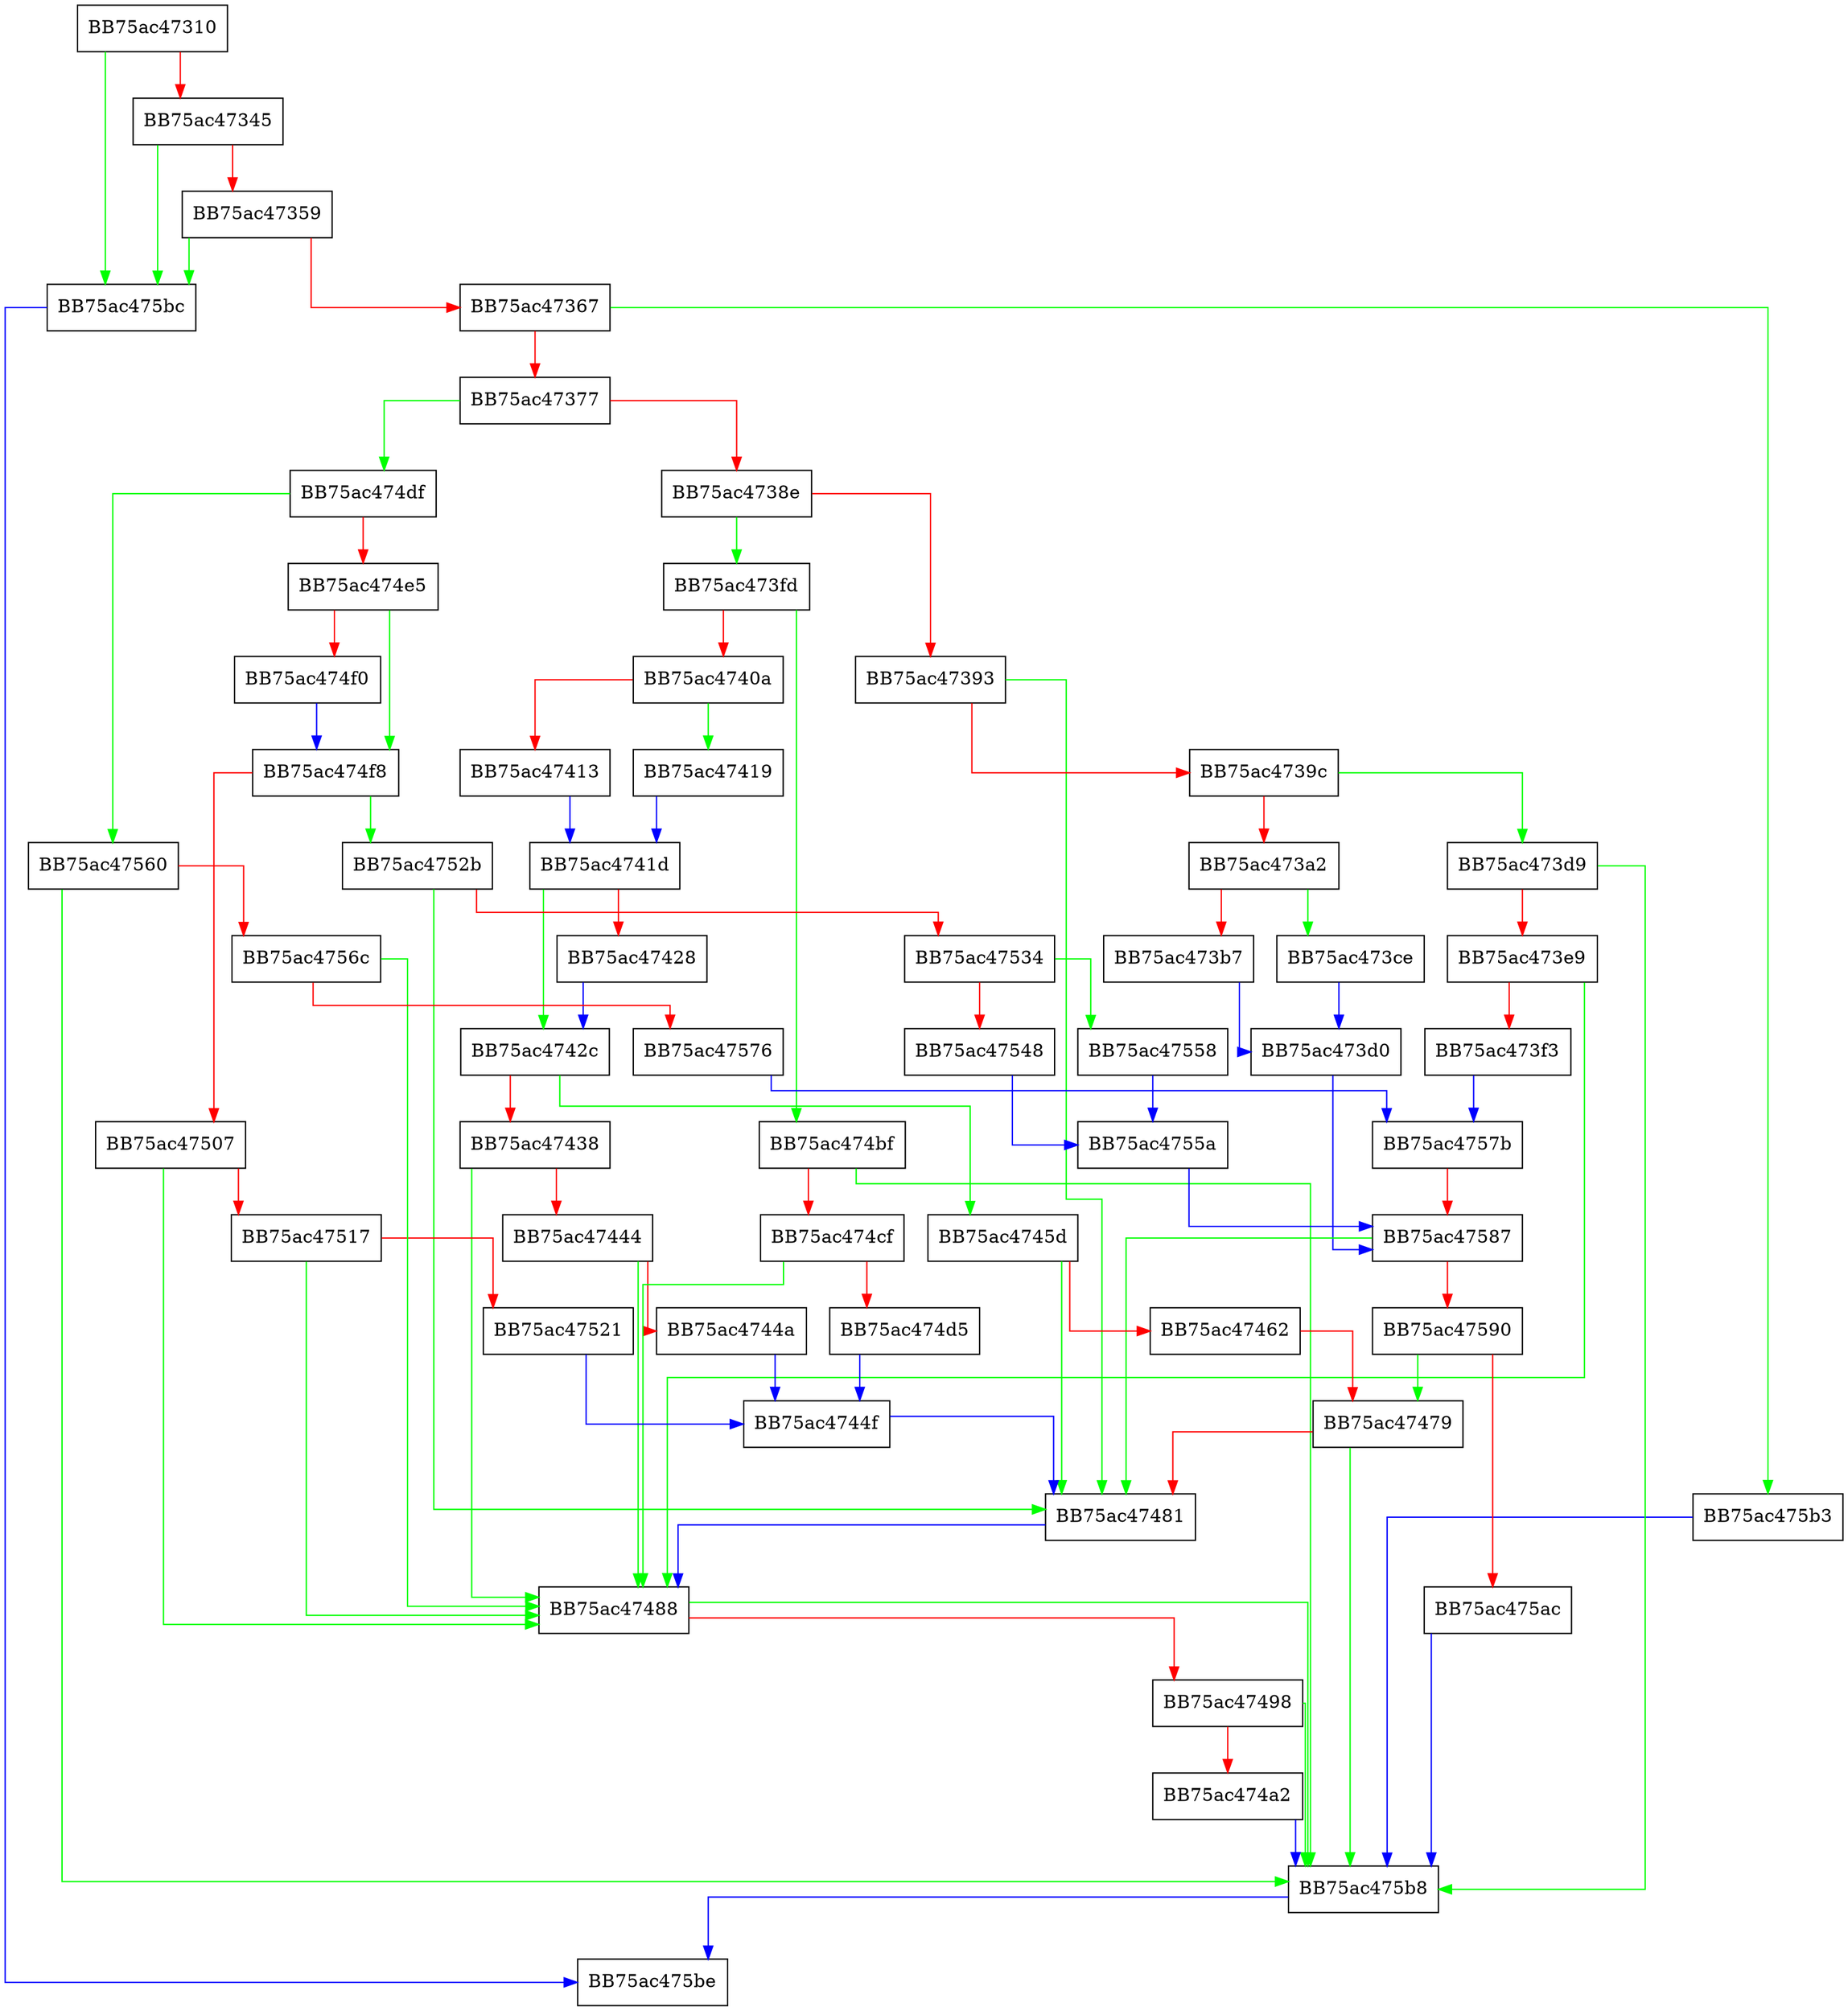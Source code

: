 digraph ReadChild {
  node [shape="box"];
  graph [splines=ortho];
  BB75ac47310 -> BB75ac475bc [color="green"];
  BB75ac47310 -> BB75ac47345 [color="red"];
  BB75ac47345 -> BB75ac475bc [color="green"];
  BB75ac47345 -> BB75ac47359 [color="red"];
  BB75ac47359 -> BB75ac475bc [color="green"];
  BB75ac47359 -> BB75ac47367 [color="red"];
  BB75ac47367 -> BB75ac475b3 [color="green"];
  BB75ac47367 -> BB75ac47377 [color="red"];
  BB75ac47377 -> BB75ac474df [color="green"];
  BB75ac47377 -> BB75ac4738e [color="red"];
  BB75ac4738e -> BB75ac473fd [color="green"];
  BB75ac4738e -> BB75ac47393 [color="red"];
  BB75ac47393 -> BB75ac47481 [color="green"];
  BB75ac47393 -> BB75ac4739c [color="red"];
  BB75ac4739c -> BB75ac473d9 [color="green"];
  BB75ac4739c -> BB75ac473a2 [color="red"];
  BB75ac473a2 -> BB75ac473ce [color="green"];
  BB75ac473a2 -> BB75ac473b7 [color="red"];
  BB75ac473b7 -> BB75ac473d0 [color="blue"];
  BB75ac473ce -> BB75ac473d0 [color="blue"];
  BB75ac473d0 -> BB75ac47587 [color="blue"];
  BB75ac473d9 -> BB75ac475b8 [color="green"];
  BB75ac473d9 -> BB75ac473e9 [color="red"];
  BB75ac473e9 -> BB75ac47488 [color="green"];
  BB75ac473e9 -> BB75ac473f3 [color="red"];
  BB75ac473f3 -> BB75ac4757b [color="blue"];
  BB75ac473fd -> BB75ac474bf [color="green"];
  BB75ac473fd -> BB75ac4740a [color="red"];
  BB75ac4740a -> BB75ac47419 [color="green"];
  BB75ac4740a -> BB75ac47413 [color="red"];
  BB75ac47413 -> BB75ac4741d [color="blue"];
  BB75ac47419 -> BB75ac4741d [color="blue"];
  BB75ac4741d -> BB75ac4742c [color="green"];
  BB75ac4741d -> BB75ac47428 [color="red"];
  BB75ac47428 -> BB75ac4742c [color="blue"];
  BB75ac4742c -> BB75ac4745d [color="green"];
  BB75ac4742c -> BB75ac47438 [color="red"];
  BB75ac47438 -> BB75ac47488 [color="green"];
  BB75ac47438 -> BB75ac47444 [color="red"];
  BB75ac47444 -> BB75ac47488 [color="green"];
  BB75ac47444 -> BB75ac4744a [color="red"];
  BB75ac4744a -> BB75ac4744f [color="blue"];
  BB75ac4744f -> BB75ac47481 [color="blue"];
  BB75ac4745d -> BB75ac47481 [color="green"];
  BB75ac4745d -> BB75ac47462 [color="red"];
  BB75ac47462 -> BB75ac47479 [color="red"];
  BB75ac47479 -> BB75ac475b8 [color="green"];
  BB75ac47479 -> BB75ac47481 [color="red"];
  BB75ac47481 -> BB75ac47488 [color="blue"];
  BB75ac47488 -> BB75ac475b8 [color="green"];
  BB75ac47488 -> BB75ac47498 [color="red"];
  BB75ac47498 -> BB75ac475b8 [color="green"];
  BB75ac47498 -> BB75ac474a2 [color="red"];
  BB75ac474a2 -> BB75ac475b8 [color="blue"];
  BB75ac474bf -> BB75ac475b8 [color="green"];
  BB75ac474bf -> BB75ac474cf [color="red"];
  BB75ac474cf -> BB75ac47488 [color="green"];
  BB75ac474cf -> BB75ac474d5 [color="red"];
  BB75ac474d5 -> BB75ac4744f [color="blue"];
  BB75ac474df -> BB75ac47560 [color="green"];
  BB75ac474df -> BB75ac474e5 [color="red"];
  BB75ac474e5 -> BB75ac474f8 [color="green"];
  BB75ac474e5 -> BB75ac474f0 [color="red"];
  BB75ac474f0 -> BB75ac474f8 [color="blue"];
  BB75ac474f8 -> BB75ac4752b [color="green"];
  BB75ac474f8 -> BB75ac47507 [color="red"];
  BB75ac47507 -> BB75ac47488 [color="green"];
  BB75ac47507 -> BB75ac47517 [color="red"];
  BB75ac47517 -> BB75ac47488 [color="green"];
  BB75ac47517 -> BB75ac47521 [color="red"];
  BB75ac47521 -> BB75ac4744f [color="blue"];
  BB75ac4752b -> BB75ac47481 [color="green"];
  BB75ac4752b -> BB75ac47534 [color="red"];
  BB75ac47534 -> BB75ac47558 [color="green"];
  BB75ac47534 -> BB75ac47548 [color="red"];
  BB75ac47548 -> BB75ac4755a [color="blue"];
  BB75ac47558 -> BB75ac4755a [color="blue"];
  BB75ac4755a -> BB75ac47587 [color="blue"];
  BB75ac47560 -> BB75ac475b8 [color="green"];
  BB75ac47560 -> BB75ac4756c [color="red"];
  BB75ac4756c -> BB75ac47488 [color="green"];
  BB75ac4756c -> BB75ac47576 [color="red"];
  BB75ac47576 -> BB75ac4757b [color="blue"];
  BB75ac4757b -> BB75ac47587 [color="red"];
  BB75ac47587 -> BB75ac47481 [color="green"];
  BB75ac47587 -> BB75ac47590 [color="red"];
  BB75ac47590 -> BB75ac47479 [color="green"];
  BB75ac47590 -> BB75ac475ac [color="red"];
  BB75ac475ac -> BB75ac475b8 [color="blue"];
  BB75ac475b3 -> BB75ac475b8 [color="blue"];
  BB75ac475b8 -> BB75ac475be [color="blue"];
  BB75ac475bc -> BB75ac475be [color="blue"];
}